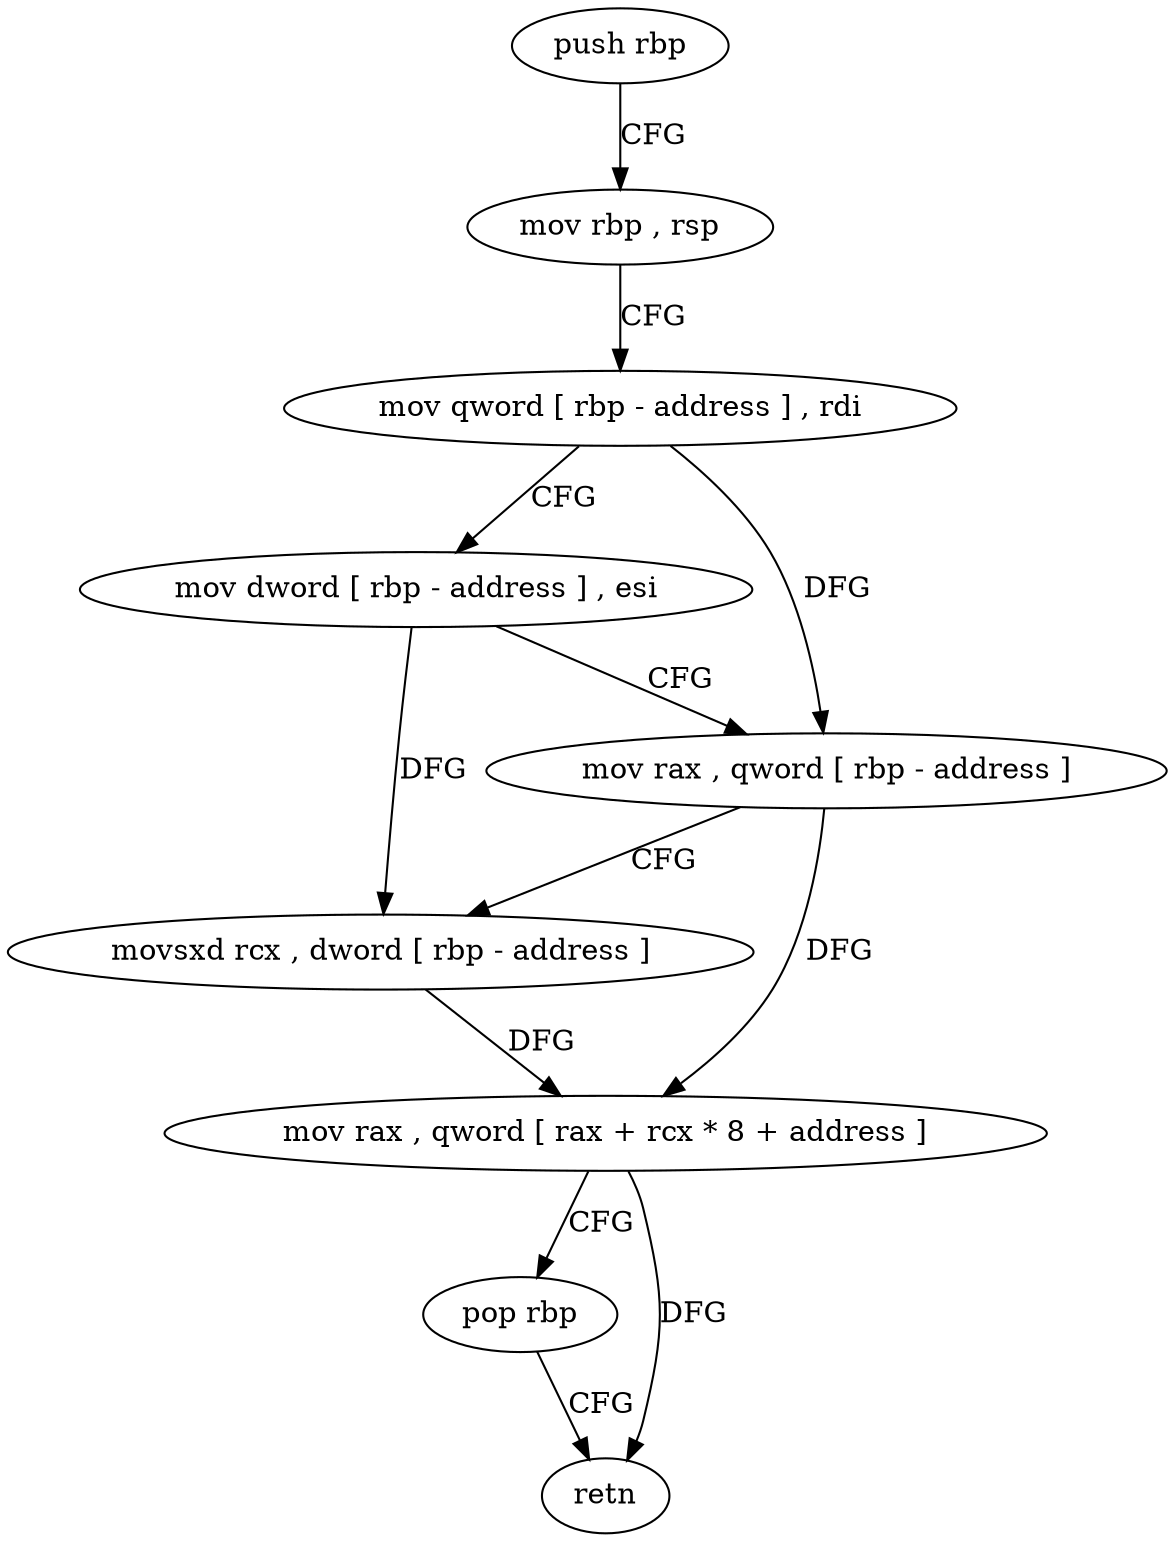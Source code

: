 digraph "func" {
"75376" [label = "push rbp" ]
"75377" [label = "mov rbp , rsp" ]
"75380" [label = "mov qword [ rbp - address ] , rdi" ]
"75384" [label = "mov dword [ rbp - address ] , esi" ]
"75387" [label = "mov rax , qword [ rbp - address ]" ]
"75391" [label = "movsxd rcx , dword [ rbp - address ]" ]
"75395" [label = "mov rax , qword [ rax + rcx * 8 + address ]" ]
"75403" [label = "pop rbp" ]
"75404" [label = "retn" ]
"75376" -> "75377" [ label = "CFG" ]
"75377" -> "75380" [ label = "CFG" ]
"75380" -> "75384" [ label = "CFG" ]
"75380" -> "75387" [ label = "DFG" ]
"75384" -> "75387" [ label = "CFG" ]
"75384" -> "75391" [ label = "DFG" ]
"75387" -> "75391" [ label = "CFG" ]
"75387" -> "75395" [ label = "DFG" ]
"75391" -> "75395" [ label = "DFG" ]
"75395" -> "75403" [ label = "CFG" ]
"75395" -> "75404" [ label = "DFG" ]
"75403" -> "75404" [ label = "CFG" ]
}

